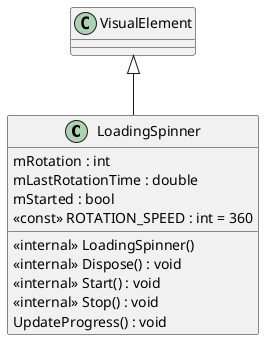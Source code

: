 @startuml
class LoadingSpinner {
    <<internal>> LoadingSpinner()
    <<internal>> Dispose() : void
    <<internal>> Start() : void
    <<internal>> Stop() : void
    UpdateProgress() : void
    mRotation : int
    mLastRotationTime : double
    mStarted : bool
    <<const>> ROTATION_SPEED : int = 360
}
VisualElement <|-- LoadingSpinner
@enduml
